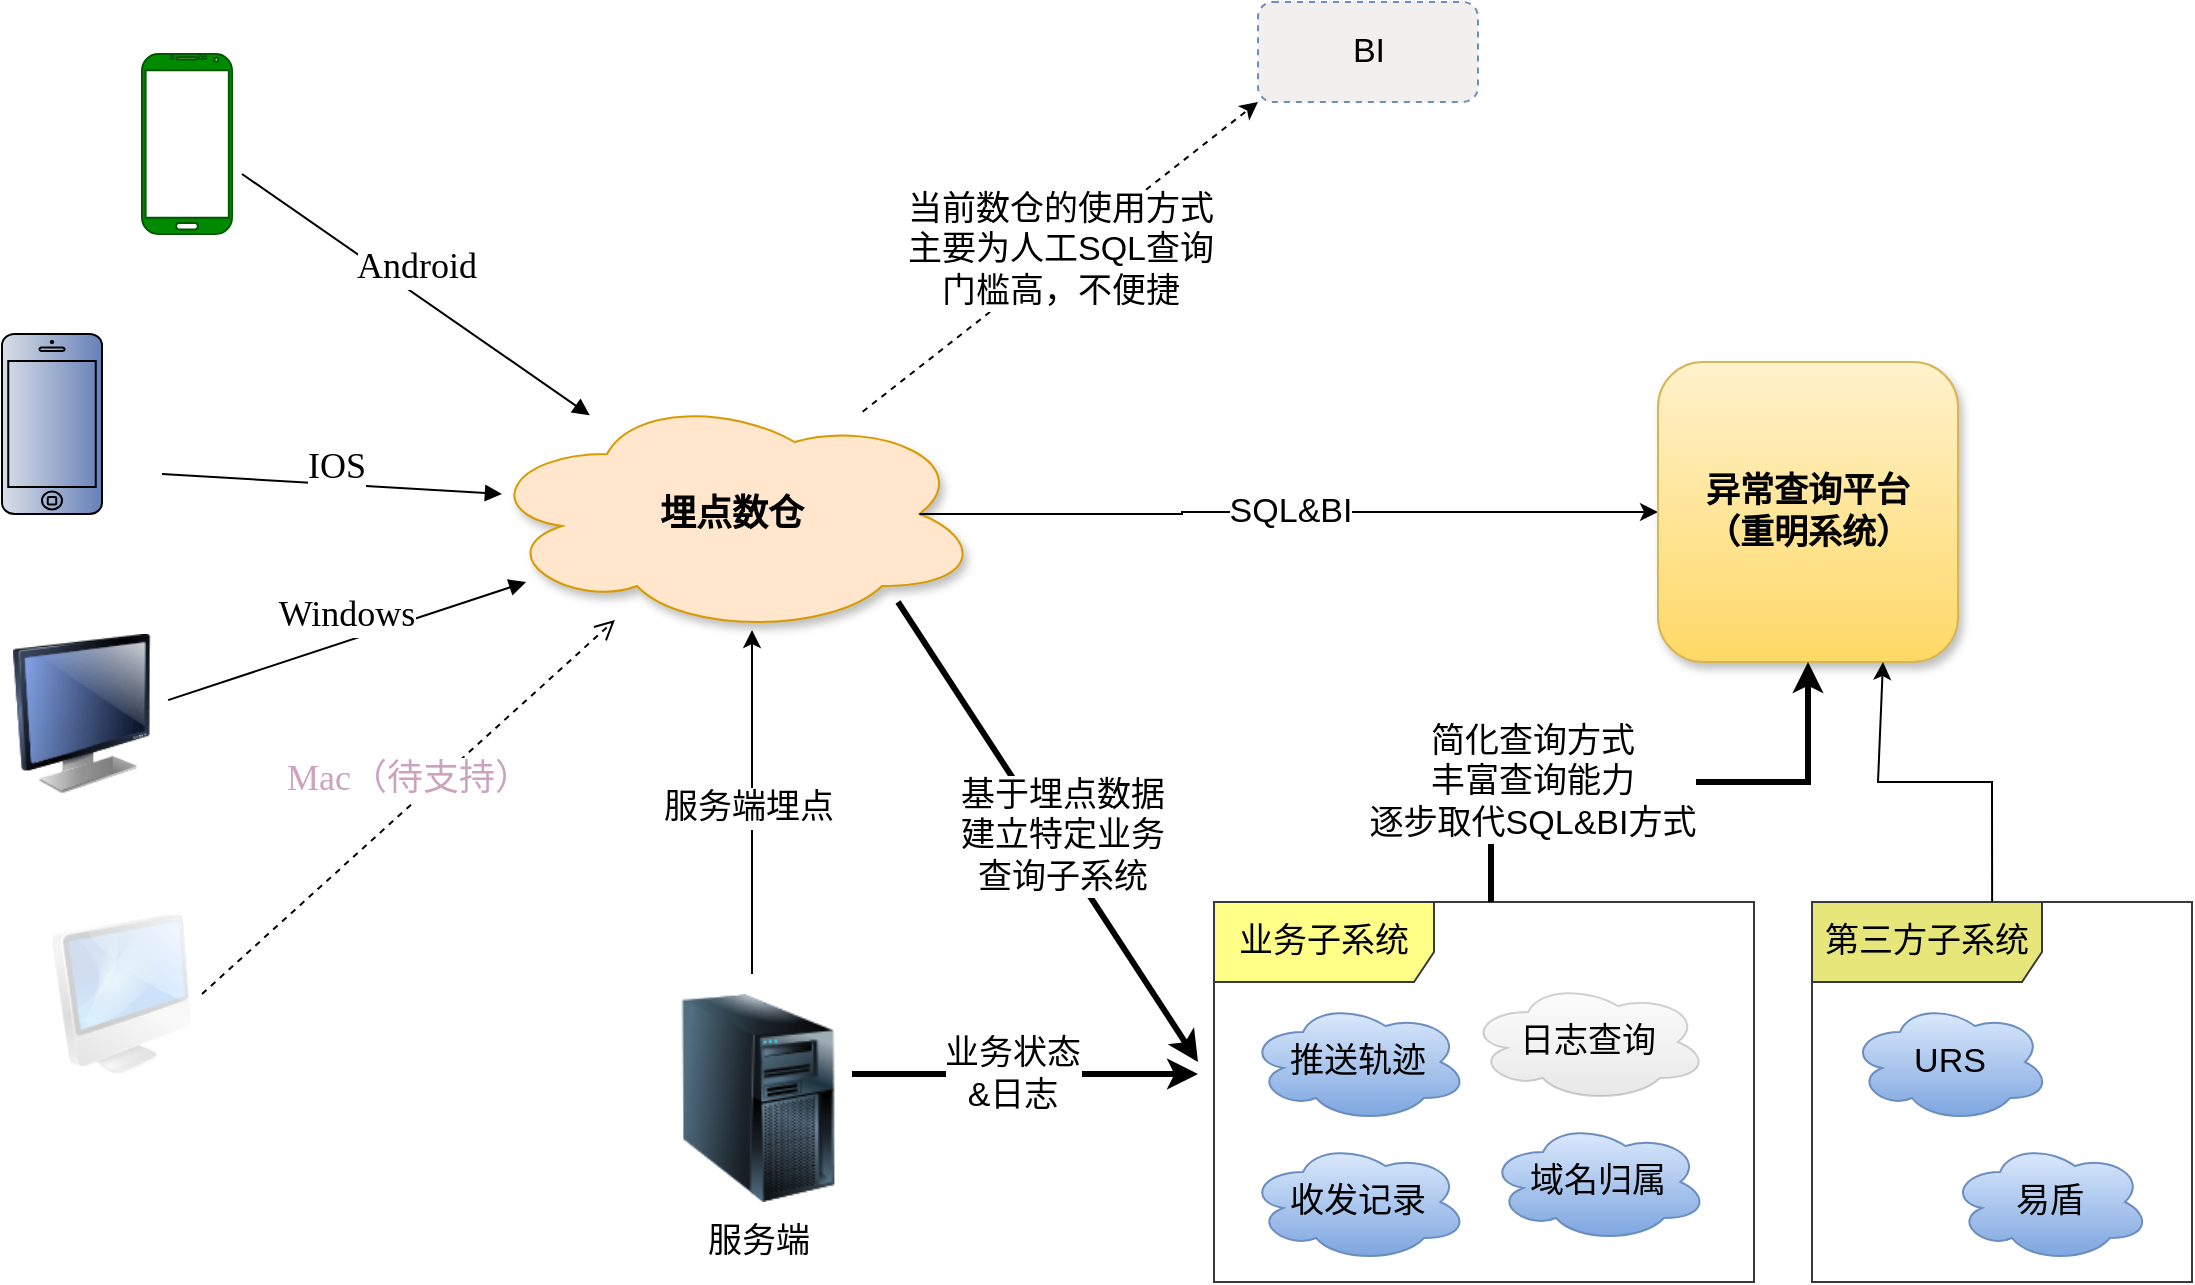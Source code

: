 <mxfile version="20.8.13" type="github">
  <diagram name="Page-1" id="74e2e168-ea6b-b213-b513-2b3c1d86103e">
    <mxGraphModel dx="2190" dy="1322" grid="1" gridSize="10" guides="1" tooltips="1" connect="1" arrows="1" fold="1" page="1" pageScale="1" pageWidth="1100" pageHeight="850" background="none" math="0" shadow="0">
      <root>
        <mxCell id="0" />
        <mxCell id="1" parent="0" />
        <mxCell id="dOnU5tf8oHeigr8frDzG-17" value="第三方子系统" style="shape=umlFrame;whiteSpace=wrap;html=1;fontSize=17;width=115;height=40;fillColor=#E6E67A;strokeColor=#36393d;" vertex="1" parent="1">
          <mxGeometry x="967" y="480" width="190" height="190" as="geometry" />
        </mxCell>
        <mxCell id="6bPCbO9TS993li9CQj1C-1" value="埋点数仓" style="ellipse;shape=cloud;whiteSpace=wrap;html=1;fillColor=#ffe6cc;strokeColor=#d79b00;fontStyle=1;fontSize=18;fontFamily=Tahoma;shadow=1;" parent="1" vertex="1">
          <mxGeometry x="302" y="226" width="250" height="120" as="geometry" />
        </mxCell>
        <mxCell id="6bPCbO9TS993li9CQj1C-6" value="" style="image;html=1;image=img/lib/clip_art/computers/iMac_128x128.png;fillStyle=solid;fontFamily=Tahoma;fontSize=18;fillColor=#D5E8D4;opacity=20;" parent="1" vertex="1">
          <mxGeometry x="82" y="486" width="80" height="80" as="geometry" />
        </mxCell>
        <mxCell id="6bPCbO9TS993li9CQj1C-12" value="Android" style="html=1;verticalAlign=bottom;endArrow=block;rounded=0;fontFamily=Tahoma;fontSize=18;exitX=1;exitY=0.5;exitDx=0;exitDy=0;" parent="1" target="6bPCbO9TS993li9CQj1C-1" edge="1">
          <mxGeometry width="80" relative="1" as="geometry">
            <mxPoint x="182" y="116" as="sourcePoint" />
            <mxPoint x="282" y="176" as="targetPoint" />
          </mxGeometry>
        </mxCell>
        <mxCell id="6bPCbO9TS993li9CQj1C-13" value="IOS" style="html=1;verticalAlign=bottom;endArrow=block;rounded=0;fontFamily=Tahoma;fontSize=18;exitX=1;exitY=0.5;exitDx=0;exitDy=0;" parent="1" edge="1">
          <mxGeometry x="0.021" y="-5" width="80" relative="1" as="geometry">
            <mxPoint x="142" y="266" as="sourcePoint" />
            <mxPoint x="312" y="276" as="targetPoint" />
            <mxPoint as="offset" />
          </mxGeometry>
        </mxCell>
        <mxCell id="6bPCbO9TS993li9CQj1C-14" value="" style="verticalLabelPosition=bottom;verticalAlign=top;html=1;shadow=0;dashed=0;strokeWidth=1;shape=mxgraph.android.phone2;strokeColor=#005700;fillStyle=solid;fontFamily=Tahoma;fontSize=18;fillColor=#008a00;fontColor=#ffffff;" parent="1" vertex="1">
          <mxGeometry x="132" y="56" width="45" height="90" as="geometry" />
        </mxCell>
        <mxCell id="6bPCbO9TS993li9CQj1C-15" value="" style="html=1;verticalLabelPosition=bottom;labelBackgroundColor=#ffffff;verticalAlign=top;shadow=0;dashed=0;strokeWidth=1;shape=mxgraph.ios7.misc.iphone;strokeColor=#000000;fillStyle=solid;fontFamily=Tahoma;fontSize=18;fillColor=#6680b8;fontColor=#ffffff;gradientColor=#DADFE8;gradientDirection=west;" parent="1" vertex="1">
          <mxGeometry x="62" y="196" width="50" height="90" as="geometry" />
        </mxCell>
        <mxCell id="6bPCbO9TS993li9CQj1C-16" value="" style="image;html=1;image=img/lib/clip_art/computers/Monitor_128x128.png;fillStyle=solid;fontFamily=Tahoma;fontSize=18;fillColor=#D5E8D4;" parent="1" vertex="1">
          <mxGeometry x="62" y="346" width="80" height="80" as="geometry" />
        </mxCell>
        <mxCell id="6bPCbO9TS993li9CQj1C-17" value="Windows" style="html=1;verticalAlign=bottom;endArrow=block;rounded=0;fontFamily=Tahoma;fontSize=18;exitX=1.038;exitY=0.413;exitDx=0;exitDy=0;exitPerimeter=0;" parent="1" source="6bPCbO9TS993li9CQj1C-16" target="6bPCbO9TS993li9CQj1C-1" edge="1">
          <mxGeometry width="80" relative="1" as="geometry">
            <mxPoint x="162" y="366" as="sourcePoint" />
            <mxPoint x="242" y="366" as="targetPoint" />
          </mxGeometry>
        </mxCell>
        <mxCell id="6bPCbO9TS993li9CQj1C-18" value="&lt;font color=&quot;#cda2be&quot;&gt;Mac（待支持）&lt;/font&gt;" style="html=1;verticalAlign=bottom;endArrow=open;dashed=1;endSize=8;rounded=0;fontFamily=Tahoma;fontSize=18;exitX=1;exitY=0.5;exitDx=0;exitDy=0;" parent="1" source="6bPCbO9TS993li9CQj1C-6" target="6bPCbO9TS993li9CQj1C-1" edge="1">
          <mxGeometry relative="1" as="geometry">
            <mxPoint x="332" y="546" as="sourcePoint" />
            <mxPoint x="412" y="266" as="targetPoint" />
          </mxGeometry>
        </mxCell>
        <mxCell id="2mw2rvQoLvaJuhNXDKAa-10" style="edgeStyle=orthogonalEdgeStyle;rounded=0;orthogonalLoop=1;jettySize=auto;html=1;exitX=0.875;exitY=0.5;exitDx=0;exitDy=0;fontSize=17;fontColor=#000000;exitPerimeter=0;entryX=0;entryY=0.5;entryDx=0;entryDy=0;" parent="1" source="6bPCbO9TS993li9CQj1C-1" target="2mw2rvQoLvaJuhNXDKAa-2" edge="1">
          <mxGeometry relative="1" as="geometry">
            <mxPoint x="652" y="156" as="targetPoint" />
            <Array as="points">
              <mxPoint x="652" y="286" />
            </Array>
          </mxGeometry>
        </mxCell>
        <mxCell id="2mw2rvQoLvaJuhNXDKAa-12" value="&lt;font style=&quot;font-size: 17px;&quot;&gt;SQL&amp;amp;BI&lt;br&gt;&lt;/font&gt;" style="edgeLabel;html=1;align=center;verticalAlign=middle;resizable=0;points=[];fontSize=17;fontColor=#000000;" parent="2mw2rvQoLvaJuhNXDKAa-10" vertex="1" connectable="0">
          <mxGeometry x="-0.197" y="2" relative="1" as="geometry">
            <mxPoint x="37" y="2" as="offset" />
          </mxGeometry>
        </mxCell>
        <mxCell id="2mw2rvQoLvaJuhNXDKAa-2" value="&lt;b&gt;异常查询平台&lt;br&gt;（重明系统）&lt;/b&gt;" style="rounded=1;whiteSpace=wrap;html=1;fontSize=17;fillColor=#fff2cc;strokeColor=#d6b656;gradientColor=#ffd966;shadow=1;" parent="1" vertex="1">
          <mxGeometry x="890" y="210" width="150" height="150" as="geometry" />
        </mxCell>
        <mxCell id="2mw2rvQoLvaJuhNXDKAa-6" value="业务子系统" style="shape=umlFrame;whiteSpace=wrap;html=1;fontSize=17;width=110;height=40;fillColor=#ffff88;strokeColor=#36393d;" parent="1" vertex="1">
          <mxGeometry x="668" y="480" width="270" height="190" as="geometry" />
        </mxCell>
        <mxCell id="2mw2rvQoLvaJuhNXDKAa-17" style="edgeStyle=orthogonalEdgeStyle;rounded=0;orthogonalLoop=1;jettySize=auto;html=1;exitX=0.5;exitY=0;exitDx=0;exitDy=0;fontSize=17;fontColor=#000000;" parent="1" edge="1">
          <mxGeometry relative="1" as="geometry">
            <mxPoint x="437" y="344" as="targetPoint" />
            <mxPoint x="437" y="516" as="sourcePoint" />
          </mxGeometry>
        </mxCell>
        <mxCell id="dOnU5tf8oHeigr8frDzG-12" value="服务端埋点" style="edgeLabel;html=1;align=center;verticalAlign=middle;resizable=0;points=[];fontSize=17;" vertex="1" connectable="0" parent="2mw2rvQoLvaJuhNXDKAa-17">
          <mxGeometry x="-0.034" y="2" relative="1" as="geometry">
            <mxPoint as="offset" />
          </mxGeometry>
        </mxCell>
        <mxCell id="2mw2rvQoLvaJuhNXDKAa-19" value="URS" style="ellipse;shape=cloud;whiteSpace=wrap;html=1;align=center;fontSize=17;fillColor=#dae8fc;gradientColor=#7ea6e0;strokeColor=#6c8ebf;" parent="1" vertex="1">
          <mxGeometry x="986" y="530" width="100" height="60" as="geometry" />
        </mxCell>
        <mxCell id="2mw2rvQoLvaJuhNXDKAa-20" value="易盾" style="ellipse;shape=cloud;whiteSpace=wrap;html=1;align=center;fontSize=17;fillColor=#dae8fc;gradientColor=#7ea6e0;strokeColor=#6c8ebf;" parent="1" vertex="1">
          <mxGeometry x="1036" y="600" width="100" height="60" as="geometry" />
        </mxCell>
        <mxCell id="2mw2rvQoLvaJuhNXDKAa-21" value="日志查询" style="ellipse;shape=cloud;whiteSpace=wrap;html=1;align=center;fontSize=17;fillColor=#f5f5f5;gradientColor=#b3b3b3;strokeColor=#666666;opacity=30;" parent="1" vertex="1">
          <mxGeometry x="795" y="520" width="120" height="60" as="geometry" />
        </mxCell>
        <mxCell id="dOnU5tf8oHeigr8frDzG-2" value="" style="endArrow=classic;html=1;exitX=1;exitY=0.5;exitDx=0;exitDy=0;rounded=0;strokeWidth=3;" edge="1" parent="1">
          <mxGeometry width="50" height="50" relative="1" as="geometry">
            <mxPoint x="487" y="566" as="sourcePoint" />
            <mxPoint x="660" y="566" as="targetPoint" />
          </mxGeometry>
        </mxCell>
        <mxCell id="dOnU5tf8oHeigr8frDzG-13" value="业务状态&lt;br&gt;&amp;amp;日志" style="edgeLabel;html=1;align=center;verticalAlign=middle;resizable=0;points=[];fontSize=17;" vertex="1" connectable="0" parent="dOnU5tf8oHeigr8frDzG-2">
          <mxGeometry x="-0.252" y="-1" relative="1" as="geometry">
            <mxPoint x="15" y="-1" as="offset" />
          </mxGeometry>
        </mxCell>
        <mxCell id="dOnU5tf8oHeigr8frDzG-3" style="edgeStyle=orthogonalEdgeStyle;rounded=0;orthogonalLoop=1;jettySize=auto;html=1;exitX=0.513;exitY=0;exitDx=0;exitDy=0;fontSize=17;fontColor=#000000;exitPerimeter=0;entryX=0.5;entryY=1;entryDx=0;entryDy=0;strokeWidth=3;" edge="1" parent="1" source="2mw2rvQoLvaJuhNXDKAa-6" target="2mw2rvQoLvaJuhNXDKAa-2">
          <mxGeometry relative="1" as="geometry">
            <mxPoint x="857" y="361" as="sourcePoint" />
            <mxPoint x="862" y="376" as="targetPoint" />
            <Array as="points" />
          </mxGeometry>
        </mxCell>
        <mxCell id="dOnU5tf8oHeigr8frDzG-11" value="&lt;span style=&quot;font-size: 17px;&quot;&gt;简化查询方式&lt;br&gt;丰富查询能力&lt;br&gt;逐步取代SQL&amp;amp;BI方式&lt;/span&gt;" style="edgeLabel;html=1;align=center;verticalAlign=middle;resizable=0;points=[];" vertex="1" connectable="0" parent="dOnU5tf8oHeigr8frDzG-3">
          <mxGeometry x="0.185" y="4" relative="1" as="geometry">
            <mxPoint x="-85" y="4" as="offset" />
          </mxGeometry>
        </mxCell>
        <mxCell id="dOnU5tf8oHeigr8frDzG-7" value="" style="endArrow=classic;html=1;rounded=0;strokeWidth=3;" edge="1" parent="1">
          <mxGeometry width="50" height="50" relative="1" as="geometry">
            <mxPoint x="510" y="330" as="sourcePoint" />
            <mxPoint x="660" y="560" as="targetPoint" />
          </mxGeometry>
        </mxCell>
        <mxCell id="dOnU5tf8oHeigr8frDzG-14" value="基于埋点数据&lt;br&gt;建立特定业务&lt;br&gt;查询子系统" style="edgeLabel;html=1;align=center;verticalAlign=middle;resizable=0;points=[];fontSize=17;" vertex="1" connectable="0" parent="dOnU5tf8oHeigr8frDzG-7">
          <mxGeometry x="-0.174" y="5" relative="1" as="geometry">
            <mxPoint x="16" y="24" as="offset" />
          </mxGeometry>
        </mxCell>
        <mxCell id="dOnU5tf8oHeigr8frDzG-9" value="推送轨迹" style="ellipse;shape=cloud;whiteSpace=wrap;html=1;align=center;fontSize=17;fillColor=#dae8fc;gradientColor=#7ea6e0;strokeColor=#6c8ebf;" vertex="1" parent="1">
          <mxGeometry x="685" y="530" width="110" height="60" as="geometry" />
        </mxCell>
        <mxCell id="dOnU5tf8oHeigr8frDzG-10" value="收发记录" style="ellipse;shape=cloud;whiteSpace=wrap;html=1;align=center;fontSize=17;fillColor=#dae8fc;gradientColor=#7ea6e0;strokeColor=#6c8ebf;" vertex="1" parent="1">
          <mxGeometry x="685" y="600" width="110" height="60" as="geometry" />
        </mxCell>
        <mxCell id="dOnU5tf8oHeigr8frDzG-15" value="" style="image;html=1;image=img/lib/clip_art/computers/Server_Tower_128x128.png;rounded=1;shadow=0;glass=0;sketch=0;fontSize=17;" vertex="1" parent="1">
          <mxGeometry x="390" y="526" width="100" height="104" as="geometry" />
        </mxCell>
        <mxCell id="dOnU5tf8oHeigr8frDzG-16" value="服务端" style="edgeLabel;html=1;align=center;verticalAlign=middle;resizable=0;points=[];fontSize=17;" vertex="1" connectable="0" parent="1">
          <mxGeometry x="440" y="650.002" as="geometry" />
        </mxCell>
        <mxCell id="dOnU5tf8oHeigr8frDzG-18" value="域名归属" style="ellipse;shape=cloud;whiteSpace=wrap;html=1;align=center;fontSize=17;fillColor=#dae8fc;gradientColor=#7ea6e0;strokeColor=#6c8ebf;" vertex="1" parent="1">
          <mxGeometry x="805" y="590" width="110" height="60" as="geometry" />
        </mxCell>
        <mxCell id="dOnU5tf8oHeigr8frDzG-19" value="" style="endArrow=classic;html=1;rounded=0;fontSize=17;entryX=0.75;entryY=1;entryDx=0;entryDy=0;exitX=0.474;exitY=0;exitDx=0;exitDy=0;exitPerimeter=0;" edge="1" parent="1" source="dOnU5tf8oHeigr8frDzG-17" target="2mw2rvQoLvaJuhNXDKAa-2">
          <mxGeometry width="50" height="50" relative="1" as="geometry">
            <mxPoint x="1030" y="470" as="sourcePoint" />
            <mxPoint x="1010" y="380" as="targetPoint" />
            <Array as="points">
              <mxPoint x="1057" y="420" />
              <mxPoint x="1000" y="420" />
            </Array>
          </mxGeometry>
        </mxCell>
        <mxCell id="dOnU5tf8oHeigr8frDzG-24" value="BI" style="html=1;rounded=1;shadow=0;glass=0;sketch=0;fontSize=17;fillColor=#F2EFEF;gradientColor=none;strokeColor=#6c8ebf;dashed=1;" vertex="1" parent="1">
          <mxGeometry x="690" y="30" width="110" height="50" as="geometry" />
        </mxCell>
        <mxCell id="dOnU5tf8oHeigr8frDzG-27" value="" style="endArrow=classic;html=1;rounded=0;fontSize=17;entryX=0;entryY=1;entryDx=0;entryDy=0;dashed=1;" edge="1" parent="1" source="6bPCbO9TS993li9CQj1C-1" target="dOnU5tf8oHeigr8frDzG-24">
          <mxGeometry width="50" height="50" relative="1" as="geometry">
            <mxPoint x="580" y="430" as="sourcePoint" />
            <mxPoint x="560" y="150" as="targetPoint" />
          </mxGeometry>
        </mxCell>
        <mxCell id="dOnU5tf8oHeigr8frDzG-28" value="当前数仓的使用方式&lt;br&gt;主要为人工SQL查询&lt;br&gt;门槛高，不便捷" style="edgeLabel;html=1;align=center;verticalAlign=middle;resizable=0;points=[];fontSize=17;" vertex="1" connectable="0" parent="dOnU5tf8oHeigr8frDzG-27">
          <mxGeometry x="0.022" y="2" relative="1" as="geometry">
            <mxPoint x="-1" as="offset" />
          </mxGeometry>
        </mxCell>
      </root>
    </mxGraphModel>
  </diagram>
</mxfile>
